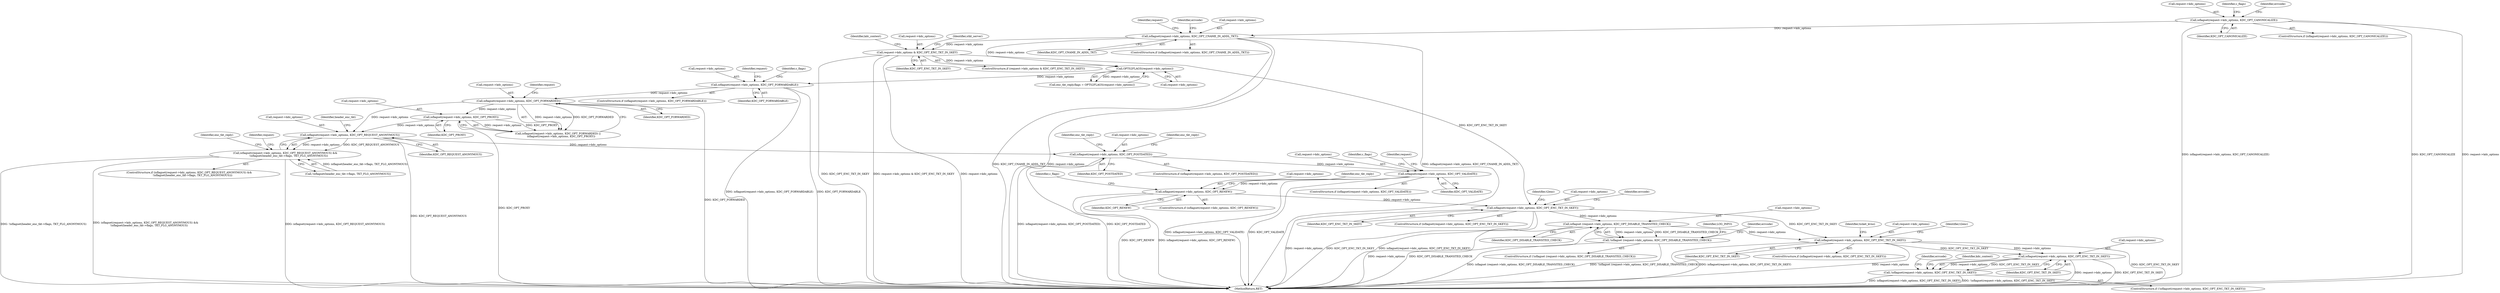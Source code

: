digraph "0_krb5_ffb35baac6981f9e8914f8f3bffd37f284b85970_0@pointer" {
"1001156" [label="(Call,isflagset(request->kdc_options, KDC_OPT_REQUEST_ANONYMOUS))"];
"1001129" [label="(Call,isflagset(request->kdc_options, KDC_OPT_FORWARDED))"];
"1001072" [label="(Call,isflagset(request->kdc_options, KDC_OPT_FORWARDABLE))"];
"1001019" [label="(Call,OPTS2FLAGS(request->kdc_options))"];
"1000906" [label="(Call,request->kdc_options & KDC_OPT_ENC_TKT_IN_SKEY)"];
"1000798" [label="(Call,isflagset(request->kdc_options, KDC_OPT_CNAME_IN_ADDL_TKT))"];
"1000576" [label="(Call,isflagset(request->kdc_options, KDC_OPT_CANONICALIZE))"];
"1001134" [label="(Call,isflagset(request->kdc_options, KDC_OPT_PROXY))"];
"1001155" [label="(Call,isflagset(request->kdc_options, KDC_OPT_REQUEST_ANONYMOUS) &&\n        !isflagset(header_enc_tkt->flags, TKT_FLG_ANONYMOUS))"];
"1001173" [label="(Call,isflagset(request->kdc_options, KDC_OPT_POSTDATED))"];
"1001202" [label="(Call,isflagset(request->kdc_options, KDC_OPT_VALIDATE))"];
"1001235" [label="(Call,isflagset(request->kdc_options, KDC_OPT_RENEW))"];
"1001410" [label="(Call,isflagset(request->kdc_options, KDC_OPT_ENC_TKT_IN_SKEY))"];
"1001673" [label="(Call,isflagset (request->kdc_options, KDC_OPT_DISABLE_TRANSITED_CHECK))"];
"1001672" [label="(Call,!isflagset (request->kdc_options, KDC_OPT_DISABLE_TRANSITED_CHECK))"];
"1001806" [label="(Call,isflagset(request->kdc_options, KDC_OPT_ENC_TKT_IN_SKEY))"];
"1001893" [label="(Call,isflagset(request->kdc_options, KDC_OPT_ENC_TKT_IN_SKEY))"];
"1001892" [label="(Call,!isflagset(request->kdc_options, KDC_OPT_ENC_TKT_IN_SKEY))"];
"1001234" [label="(ControlStructure,if (isflagset(request->kdc_options, KDC_OPT_RENEW)))"];
"1000576" [label="(Call,isflagset(request->kdc_options, KDC_OPT_CANONICALIZE))"];
"1000910" [label="(Identifier,KDC_OPT_ENC_TKT_IN_SKEY)"];
"1001239" [label="(Identifier,KDC_OPT_RENEW)"];
"1001810" [label="(Identifier,KDC_OPT_ENC_TKT_IN_SKEY)"];
"1001155" [label="(Call,isflagset(request->kdc_options, KDC_OPT_REQUEST_ANONYMOUS) &&\n        !isflagset(header_enc_tkt->flags, TKT_FLG_ANONYMOUS))"];
"1001080" [label="(Identifier,c_flags)"];
"1001202" [label="(Call,isflagset(request->kdc_options, KDC_OPT_VALIDATE))"];
"1001129" [label="(Call,isflagset(request->kdc_options, KDC_OPT_FORWARDED))"];
"1001246" [label="(Identifier,c_flags)"];
"1001177" [label="(Identifier,KDC_OPT_POSTDATED)"];
"1000805" [label="(Identifier,errcode)"];
"1001671" [label="(ControlStructure,if (!isflagset (request->kdc_options, KDC_OPT_DISABLE_TRANSITED_CHECK)))"];
"1001073" [label="(Call,request->kdc_options)"];
"1001203" [label="(Call,request->kdc_options)"];
"1000799" [label="(Call,request->kdc_options)"];
"1001211" [label="(Identifier,c_flags)"];
"1001131" [label="(Identifier,request)"];
"1000906" [label="(Call,request->kdc_options & KDC_OPT_ENC_TKT_IN_SKEY)"];
"1001897" [label="(Identifier,KDC_OPT_ENC_TKT_IN_SKEY)"];
"1001019" [label="(Call,OPTS2FLAGS(request->kdc_options))"];
"1001015" [label="(Call,enc_tkt_reply.flags = OPTS2FLAGS(request->kdc_options))"];
"1001673" [label="(Call,isflagset (request->kdc_options, KDC_OPT_DISABLE_TRANSITED_CHECK))"];
"1001135" [label="(Call,request->kdc_options)"];
"1001201" [label="(ControlStructure,if (isflagset(request->kdc_options, KDC_OPT_VALIDATE)))"];
"1001206" [label="(Identifier,KDC_OPT_VALIDATE)"];
"1001903" [label="(Identifier,errcode)"];
"1001181" [label="(Identifier,enc_tkt_reply)"];
"1001418" [label="(Identifier,t2enc)"];
"1000577" [label="(Call,request->kdc_options)"];
"1001724" [label="(Identifier,LOG_INFO)"];
"1001174" [label="(Call,request->kdc_options)"];
"1001169" [label="(Identifier,enc_tkt_reply)"];
"1001414" [label="(Identifier,KDC_OPT_ENC_TKT_IN_SKEY)"];
"1001160" [label="(Identifier,KDC_OPT_REQUEST_ANONYMOUS)"];
"1001410" [label="(Call,isflagset(request->kdc_options, KDC_OPT_ENC_TKT_IN_SKEY))"];
"1001072" [label="(Call,isflagset(request->kdc_options, KDC_OPT_FORWARDABLE))"];
"1001138" [label="(Identifier,KDC_OPT_PROXY)"];
"1000907" [label="(Call,request->kdc_options)"];
"1001879" [label="(Identifier,ticket_kvno)"];
"1001130" [label="(Call,request->kdc_options)"];
"1001236" [label="(Call,request->kdc_options)"];
"1001164" [label="(Identifier,header_enc_tkt)"];
"1001674" [label="(Call,request->kdc_options)"];
"1001807" [label="(Call,request->kdc_options)"];
"1001235" [label="(Call,isflagset(request->kdc_options, KDC_OPT_RENEW))"];
"1001175" [label="(Identifier,request)"];
"1001680" [label="(Identifier,errcode)"];
"1000583" [label="(Identifier,c_flags)"];
"1001806" [label="(Call,isflagset(request->kdc_options, KDC_OPT_ENC_TKT_IN_SKEY))"];
"1001172" [label="(ControlStructure,if (isflagset(request->kdc_options, KDC_OPT_POSTDATED)))"];
"1001197" [label="(Identifier,enc_tkt_reply)"];
"1001893" [label="(Call,isflagset(request->kdc_options, KDC_OPT_ENC_TKT_IN_SKEY))"];
"1001154" [label="(ControlStructure,if (isflagset(request->kdc_options, KDC_OPT_REQUEST_ANONYMOUS) &&\n        !isflagset(header_enc_tkt->flags, TKT_FLG_ANONYMOUS)))"];
"1001805" [label="(ControlStructure,if (isflagset(request->kdc_options, KDC_OPT_ENC_TKT_IN_SKEY)))"];
"1001071" [label="(ControlStructure,if (isflagset(request->kdc_options, KDC_OPT_FORWARDABLE)))"];
"1001128" [label="(Call,isflagset(request->kdc_options, KDC_OPT_FORWARDED) ||\n        isflagset(request->kdc_options, KDC_OPT_PROXY))"];
"1000798" [label="(Call,isflagset(request->kdc_options, KDC_OPT_CNAME_IN_ADDL_TKT))"];
"1001156" [label="(Call,isflagset(request->kdc_options, KDC_OPT_REQUEST_ANONYMOUS))"];
"1001892" [label="(Call,!isflagset(request->kdc_options, KDC_OPT_ENC_TKT_IN_SKEY))"];
"1001899" [label="(Identifier,kdc_context)"];
"1000580" [label="(Identifier,KDC_OPT_CANONICALIZE)"];
"1000921" [label="(Identifier,stkt_server)"];
"1002497" [label="(MethodReturn,RET)"];
"1000575" [label="(ControlStructure,if (isflagset(request->kdc_options, KDC_OPT_CANONICALIZE)))"];
"1001320" [label="(Identifier,enc_tkt_reply)"];
"1000589" [label="(Identifier,errcode)"];
"1000908" [label="(Identifier,request)"];
"1000905" [label="(ControlStructure,if (request->kdc_options & KDC_OPT_ENC_TKT_IN_SKEY))"];
"1001814" [label="(Identifier,t2enc)"];
"1001894" [label="(Call,request->kdc_options)"];
"1001891" [label="(ControlStructure,if (!isflagset(request->kdc_options, KDC_OPT_ENC_TKT_IN_SKEY)))"];
"1001237" [label="(Identifier,request)"];
"1001173" [label="(Call,isflagset(request->kdc_options, KDC_OPT_POSTDATED))"];
"1001672" [label="(Call,!isflagset (request->kdc_options, KDC_OPT_DISABLE_TRANSITED_CHECK))"];
"1001411" [label="(Call,request->kdc_options)"];
"1001409" [label="(ControlStructure,if (isflagset(request->kdc_options, KDC_OPT_ENC_TKT_IN_SKEY)))"];
"1001161" [label="(Call,!isflagset(header_enc_tkt->flags, TKT_FLG_ANONYMOUS))"];
"1001436" [label="(Identifier,errcode)"];
"1000802" [label="(Identifier,KDC_OPT_CNAME_IN_ADDL_TKT)"];
"1001157" [label="(Call,request->kdc_options)"];
"1001076" [label="(Identifier,KDC_OPT_FORWARDABLE)"];
"1001020" [label="(Call,request->kdc_options)"];
"1001136" [label="(Identifier,request)"];
"1000913" [label="(Identifier,kdc_context)"];
"1001677" [label="(Identifier,KDC_OPT_DISABLE_TRANSITED_CHECK)"];
"1001133" [label="(Identifier,KDC_OPT_FORWARDED)"];
"1001134" [label="(Call,isflagset(request->kdc_options, KDC_OPT_PROXY))"];
"1000797" [label="(ControlStructure,if (isflagset(request->kdc_options, KDC_OPT_CNAME_IN_ADDL_TKT)))"];
"1001156" -> "1001155"  [label="AST: "];
"1001156" -> "1001160"  [label="CFG: "];
"1001157" -> "1001156"  [label="AST: "];
"1001160" -> "1001156"  [label="AST: "];
"1001164" -> "1001156"  [label="CFG: "];
"1001155" -> "1001156"  [label="CFG: "];
"1001156" -> "1002497"  [label="DDG: KDC_OPT_REQUEST_ANONYMOUS"];
"1001156" -> "1001155"  [label="DDG: request->kdc_options"];
"1001156" -> "1001155"  [label="DDG: KDC_OPT_REQUEST_ANONYMOUS"];
"1001129" -> "1001156"  [label="DDG: request->kdc_options"];
"1001134" -> "1001156"  [label="DDG: request->kdc_options"];
"1001156" -> "1001173"  [label="DDG: request->kdc_options"];
"1001129" -> "1001128"  [label="AST: "];
"1001129" -> "1001133"  [label="CFG: "];
"1001130" -> "1001129"  [label="AST: "];
"1001133" -> "1001129"  [label="AST: "];
"1001136" -> "1001129"  [label="CFG: "];
"1001128" -> "1001129"  [label="CFG: "];
"1001129" -> "1002497"  [label="DDG: KDC_OPT_FORWARDED"];
"1001129" -> "1001128"  [label="DDG: request->kdc_options"];
"1001129" -> "1001128"  [label="DDG: KDC_OPT_FORWARDED"];
"1001072" -> "1001129"  [label="DDG: request->kdc_options"];
"1001129" -> "1001134"  [label="DDG: request->kdc_options"];
"1001072" -> "1001071"  [label="AST: "];
"1001072" -> "1001076"  [label="CFG: "];
"1001073" -> "1001072"  [label="AST: "];
"1001076" -> "1001072"  [label="AST: "];
"1001080" -> "1001072"  [label="CFG: "];
"1001131" -> "1001072"  [label="CFG: "];
"1001072" -> "1002497"  [label="DDG: isflagset(request->kdc_options, KDC_OPT_FORWARDABLE)"];
"1001072" -> "1002497"  [label="DDG: KDC_OPT_FORWARDABLE"];
"1001019" -> "1001072"  [label="DDG: request->kdc_options"];
"1001019" -> "1001015"  [label="AST: "];
"1001019" -> "1001020"  [label="CFG: "];
"1001020" -> "1001019"  [label="AST: "];
"1001015" -> "1001019"  [label="CFG: "];
"1001019" -> "1001015"  [label="DDG: request->kdc_options"];
"1000906" -> "1001019"  [label="DDG: request->kdc_options"];
"1000798" -> "1001019"  [label="DDG: request->kdc_options"];
"1000906" -> "1000905"  [label="AST: "];
"1000906" -> "1000910"  [label="CFG: "];
"1000907" -> "1000906"  [label="AST: "];
"1000910" -> "1000906"  [label="AST: "];
"1000913" -> "1000906"  [label="CFG: "];
"1000921" -> "1000906"  [label="CFG: "];
"1000906" -> "1002497"  [label="DDG: request->kdc_options & KDC_OPT_ENC_TKT_IN_SKEY"];
"1000906" -> "1002497"  [label="DDG: request->kdc_options"];
"1000906" -> "1002497"  [label="DDG: KDC_OPT_ENC_TKT_IN_SKEY"];
"1000798" -> "1000906"  [label="DDG: request->kdc_options"];
"1000906" -> "1001410"  [label="DDG: KDC_OPT_ENC_TKT_IN_SKEY"];
"1000798" -> "1000797"  [label="AST: "];
"1000798" -> "1000802"  [label="CFG: "];
"1000799" -> "1000798"  [label="AST: "];
"1000802" -> "1000798"  [label="AST: "];
"1000805" -> "1000798"  [label="CFG: "];
"1000908" -> "1000798"  [label="CFG: "];
"1000798" -> "1002497"  [label="DDG: KDC_OPT_CNAME_IN_ADDL_TKT"];
"1000798" -> "1002497"  [label="DDG: request->kdc_options"];
"1000798" -> "1002497"  [label="DDG: isflagset(request->kdc_options, KDC_OPT_CNAME_IN_ADDL_TKT)"];
"1000576" -> "1000798"  [label="DDG: request->kdc_options"];
"1000576" -> "1000575"  [label="AST: "];
"1000576" -> "1000580"  [label="CFG: "];
"1000577" -> "1000576"  [label="AST: "];
"1000580" -> "1000576"  [label="AST: "];
"1000583" -> "1000576"  [label="CFG: "];
"1000589" -> "1000576"  [label="CFG: "];
"1000576" -> "1002497"  [label="DDG: KDC_OPT_CANONICALIZE"];
"1000576" -> "1002497"  [label="DDG: request->kdc_options"];
"1000576" -> "1002497"  [label="DDG: isflagset(request->kdc_options, KDC_OPT_CANONICALIZE)"];
"1001134" -> "1001128"  [label="AST: "];
"1001134" -> "1001138"  [label="CFG: "];
"1001135" -> "1001134"  [label="AST: "];
"1001138" -> "1001134"  [label="AST: "];
"1001128" -> "1001134"  [label="CFG: "];
"1001134" -> "1002497"  [label="DDG: KDC_OPT_PROXY"];
"1001134" -> "1001128"  [label="DDG: request->kdc_options"];
"1001134" -> "1001128"  [label="DDG: KDC_OPT_PROXY"];
"1001155" -> "1001154"  [label="AST: "];
"1001155" -> "1001161"  [label="CFG: "];
"1001161" -> "1001155"  [label="AST: "];
"1001169" -> "1001155"  [label="CFG: "];
"1001175" -> "1001155"  [label="CFG: "];
"1001155" -> "1002497"  [label="DDG: isflagset(request->kdc_options, KDC_OPT_REQUEST_ANONYMOUS) &&\n        !isflagset(header_enc_tkt->flags, TKT_FLG_ANONYMOUS)"];
"1001155" -> "1002497"  [label="DDG: isflagset(request->kdc_options, KDC_OPT_REQUEST_ANONYMOUS)"];
"1001155" -> "1002497"  [label="DDG: !isflagset(header_enc_tkt->flags, TKT_FLG_ANONYMOUS)"];
"1001161" -> "1001155"  [label="DDG: isflagset(header_enc_tkt->flags, TKT_FLG_ANONYMOUS)"];
"1001173" -> "1001172"  [label="AST: "];
"1001173" -> "1001177"  [label="CFG: "];
"1001174" -> "1001173"  [label="AST: "];
"1001177" -> "1001173"  [label="AST: "];
"1001181" -> "1001173"  [label="CFG: "];
"1001197" -> "1001173"  [label="CFG: "];
"1001173" -> "1002497"  [label="DDG: KDC_OPT_POSTDATED"];
"1001173" -> "1002497"  [label="DDG: isflagset(request->kdc_options, KDC_OPT_POSTDATED)"];
"1001173" -> "1001202"  [label="DDG: request->kdc_options"];
"1001202" -> "1001201"  [label="AST: "];
"1001202" -> "1001206"  [label="CFG: "];
"1001203" -> "1001202"  [label="AST: "];
"1001206" -> "1001202"  [label="AST: "];
"1001211" -> "1001202"  [label="CFG: "];
"1001237" -> "1001202"  [label="CFG: "];
"1001202" -> "1002497"  [label="DDG: isflagset(request->kdc_options, KDC_OPT_VALIDATE)"];
"1001202" -> "1002497"  [label="DDG: KDC_OPT_VALIDATE"];
"1001202" -> "1001235"  [label="DDG: request->kdc_options"];
"1001235" -> "1001234"  [label="AST: "];
"1001235" -> "1001239"  [label="CFG: "];
"1001236" -> "1001235"  [label="AST: "];
"1001239" -> "1001235"  [label="AST: "];
"1001246" -> "1001235"  [label="CFG: "];
"1001320" -> "1001235"  [label="CFG: "];
"1001235" -> "1002497"  [label="DDG: KDC_OPT_RENEW"];
"1001235" -> "1002497"  [label="DDG: isflagset(request->kdc_options, KDC_OPT_RENEW)"];
"1001235" -> "1001410"  [label="DDG: request->kdc_options"];
"1001410" -> "1001409"  [label="AST: "];
"1001410" -> "1001414"  [label="CFG: "];
"1001411" -> "1001410"  [label="AST: "];
"1001414" -> "1001410"  [label="AST: "];
"1001418" -> "1001410"  [label="CFG: "];
"1001436" -> "1001410"  [label="CFG: "];
"1001410" -> "1002497"  [label="DDG: isflagset(request->kdc_options, KDC_OPT_ENC_TKT_IN_SKEY)"];
"1001410" -> "1002497"  [label="DDG: request->kdc_options"];
"1001410" -> "1002497"  [label="DDG: KDC_OPT_ENC_TKT_IN_SKEY"];
"1001410" -> "1001673"  [label="DDG: request->kdc_options"];
"1001410" -> "1001806"  [label="DDG: KDC_OPT_ENC_TKT_IN_SKEY"];
"1001673" -> "1001672"  [label="AST: "];
"1001673" -> "1001677"  [label="CFG: "];
"1001674" -> "1001673"  [label="AST: "];
"1001677" -> "1001673"  [label="AST: "];
"1001672" -> "1001673"  [label="CFG: "];
"1001673" -> "1002497"  [label="DDG: request->kdc_options"];
"1001673" -> "1002497"  [label="DDG: KDC_OPT_DISABLE_TRANSITED_CHECK"];
"1001673" -> "1001672"  [label="DDG: request->kdc_options"];
"1001673" -> "1001672"  [label="DDG: KDC_OPT_DISABLE_TRANSITED_CHECK"];
"1001673" -> "1001806"  [label="DDG: request->kdc_options"];
"1001672" -> "1001671"  [label="AST: "];
"1001680" -> "1001672"  [label="CFG: "];
"1001724" -> "1001672"  [label="CFG: "];
"1001672" -> "1002497"  [label="DDG: isflagset (request->kdc_options, KDC_OPT_DISABLE_TRANSITED_CHECK)"];
"1001672" -> "1002497"  [label="DDG: !isflagset (request->kdc_options, KDC_OPT_DISABLE_TRANSITED_CHECK)"];
"1001806" -> "1001805"  [label="AST: "];
"1001806" -> "1001810"  [label="CFG: "];
"1001807" -> "1001806"  [label="AST: "];
"1001810" -> "1001806"  [label="AST: "];
"1001814" -> "1001806"  [label="CFG: "];
"1001879" -> "1001806"  [label="CFG: "];
"1001806" -> "1002497"  [label="DDG: KDC_OPT_ENC_TKT_IN_SKEY"];
"1001806" -> "1002497"  [label="DDG: isflagset(request->kdc_options, KDC_OPT_ENC_TKT_IN_SKEY)"];
"1001806" -> "1002497"  [label="DDG: request->kdc_options"];
"1001806" -> "1001893"  [label="DDG: request->kdc_options"];
"1001806" -> "1001893"  [label="DDG: KDC_OPT_ENC_TKT_IN_SKEY"];
"1001893" -> "1001892"  [label="AST: "];
"1001893" -> "1001897"  [label="CFG: "];
"1001894" -> "1001893"  [label="AST: "];
"1001897" -> "1001893"  [label="AST: "];
"1001892" -> "1001893"  [label="CFG: "];
"1001893" -> "1002497"  [label="DDG: request->kdc_options"];
"1001893" -> "1002497"  [label="DDG: KDC_OPT_ENC_TKT_IN_SKEY"];
"1001893" -> "1001892"  [label="DDG: request->kdc_options"];
"1001893" -> "1001892"  [label="DDG: KDC_OPT_ENC_TKT_IN_SKEY"];
"1001892" -> "1001891"  [label="AST: "];
"1001899" -> "1001892"  [label="CFG: "];
"1001903" -> "1001892"  [label="CFG: "];
"1001892" -> "1002497"  [label="DDG: isflagset(request->kdc_options, KDC_OPT_ENC_TKT_IN_SKEY)"];
"1001892" -> "1002497"  [label="DDG: !isflagset(request->kdc_options, KDC_OPT_ENC_TKT_IN_SKEY)"];
}
